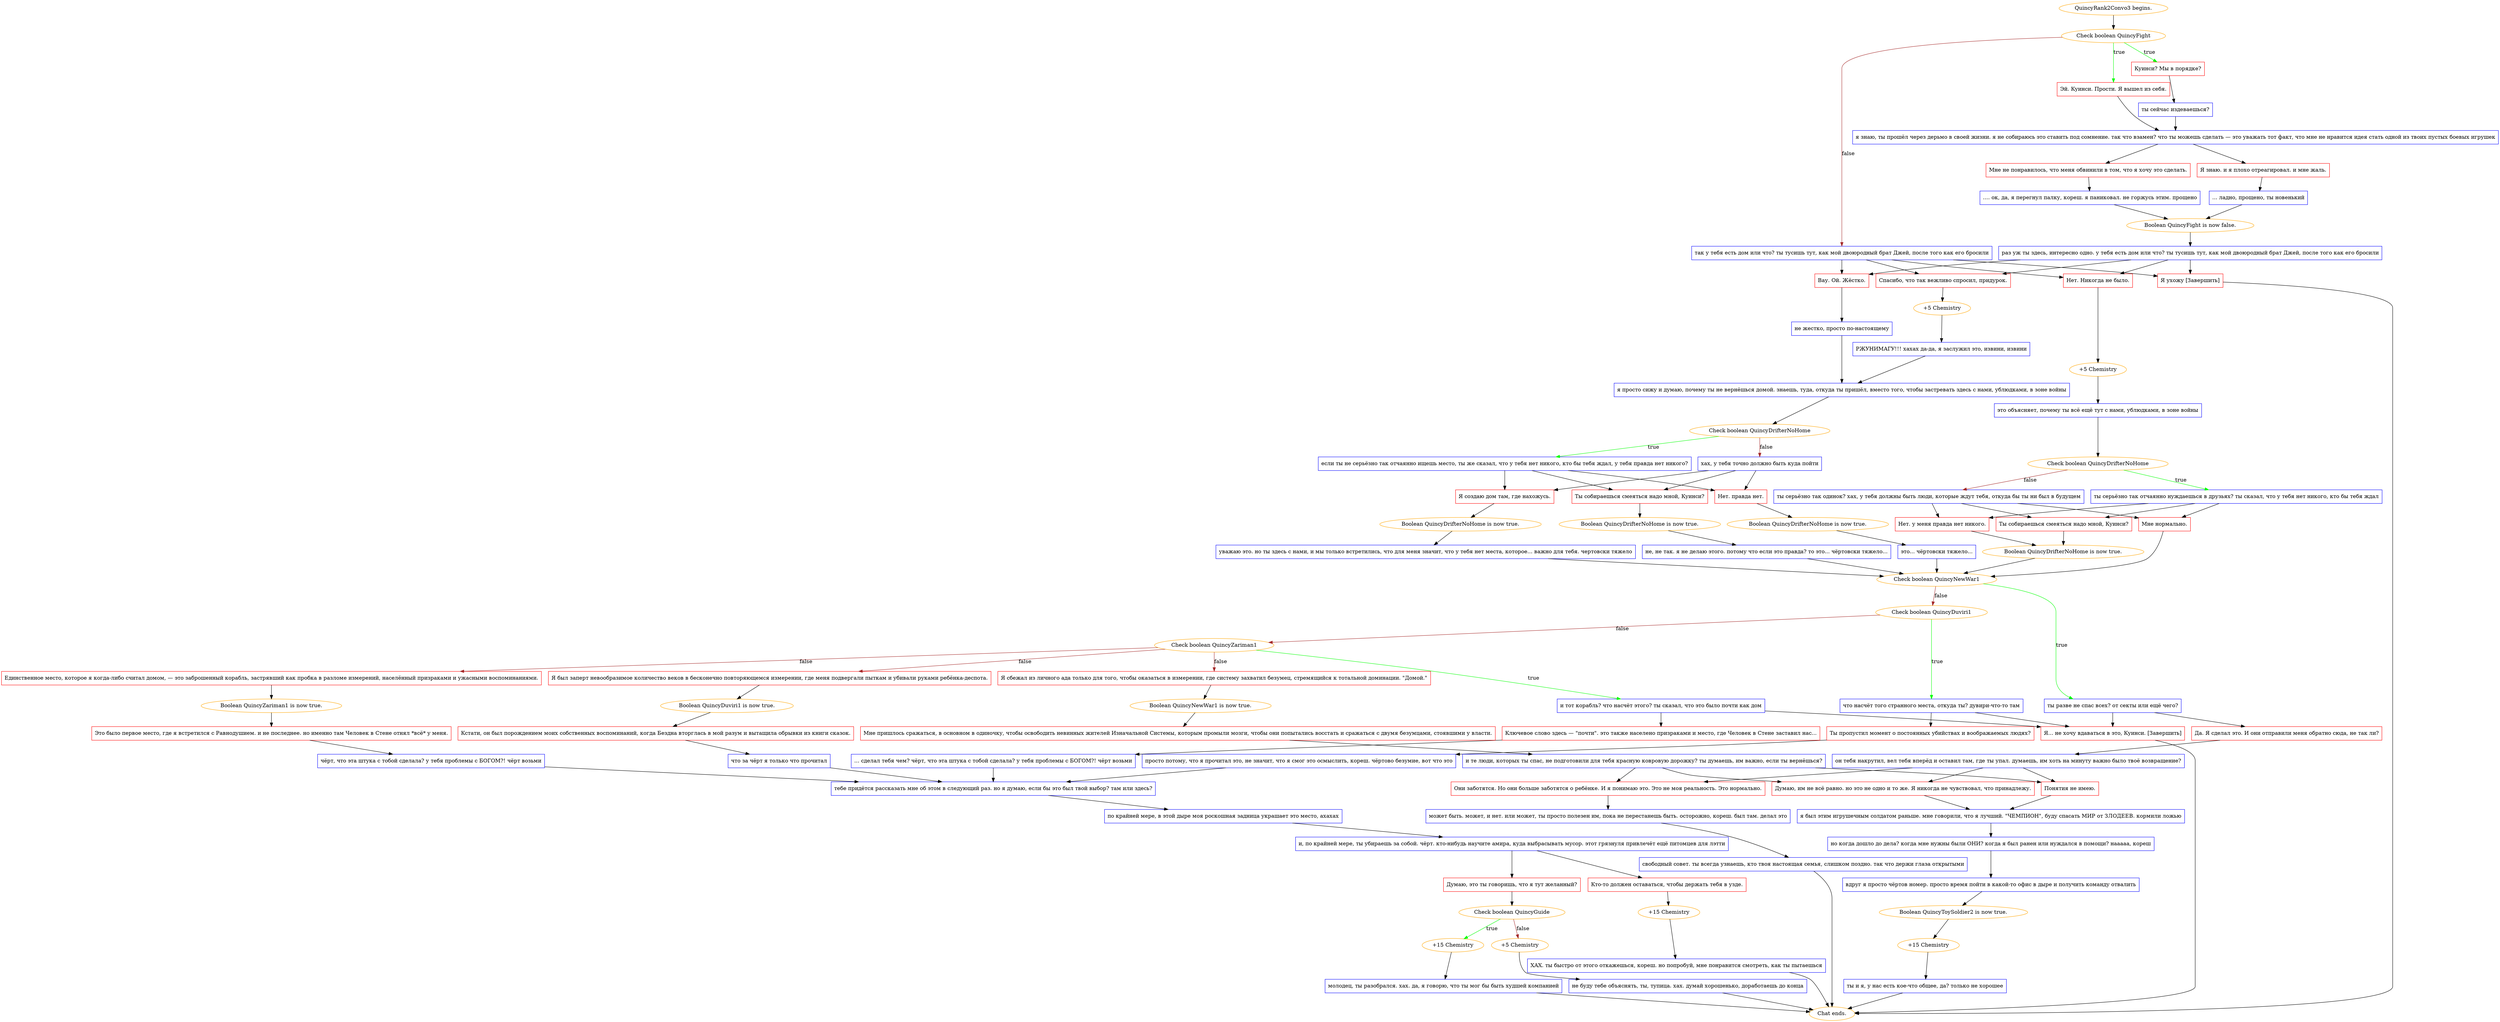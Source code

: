 digraph {
	"QuincyRank2Convo3 begins." [color=orange];
		"QuincyRank2Convo3 begins." -> j1601702419;
	j1601702419 [label="Check boolean QuincyFight",color=orange];
		j1601702419 -> j3537312872 [label=true,color=green];
		j1601702419 -> j997380783 [label=true,color=green];
		j1601702419 -> j1322956721 [label=false,color=brown];
	j3537312872 [label="Куинси? Мы в порядке?",shape=box,color=red];
		j3537312872 -> j2178826958;
	j997380783 [label="Эй. Куинси. Прости. Я вышел из себя.",shape=box,color=red];
		j997380783 -> j994917004;
	j1322956721 [label="так у тебя есть дом или что? ты тусишь тут, как мой двоюродный брат Джей, после того как его бросили",shape=box,color=blue];
		j1322956721 -> j1707541232;
		j1322956721 -> j3072244903;
		j1322956721 -> j3945177725;
		j1322956721 -> j4189420338;
	j2178826958 [label="ты сейчас издеваешься?",shape=box,color=blue];
		j2178826958 -> j994917004;
	j994917004 [label="я знаю, ты прошёл через дерьмо в своей жизни. я не собираюсь это ставить под сомнение. так что взамен? что ты можешь сделать — это уважать тот факт, что мне не нравится идея стать одной из твоих пустых боевых игрушек",shape=box,color=blue];
		j994917004 -> j4103499363;
		j994917004 -> j2537999711;
	j1707541232 [label="Нет. Никогда не было.",shape=box,color=red];
		j1707541232 -> j1587450399;
	j3072244903 [label="Вау. Ой. Жёстко.",shape=box,color=red];
		j3072244903 -> j2996875596;
	j3945177725 [label="Спасибо, что так вежливо спросил, придурок.",shape=box,color=red];
		j3945177725 -> j1556348789;
	j4189420338 [label="Я ухожу [Завершить]",shape=box,color=red];
		j4189420338 -> "Chat ends.";
	j4103499363 [label="Мне не понравилось, что меня обвинили в том, что я хочу это сделать.",shape=box,color=red];
		j4103499363 -> j773072573;
	j2537999711 [label="Я знаю. и я плохо отреагировал. и мне жаль.",shape=box,color=red];
		j2537999711 -> j472583678;
	j1587450399 [label="+5 Chemistry",color=orange];
		j1587450399 -> j198519464;
	j2996875596 [label="не жестко, просто по-настоящему",shape=box,color=blue];
		j2996875596 -> j2473474399;
	j1556348789 [label="+5 Chemistry",color=orange];
		j1556348789 -> j2279873372;
	"Chat ends." [color=orange];
	j773072573 [label=".... ок, да, я перегнул палку, кореш. я паниковал. не горжусь этим. прощено",shape=box,color=blue];
		j773072573 -> j1234020505;
	j472583678 [label="... ладно, прощено, ты новенький",shape=box,color=blue];
		j472583678 -> j1234020505;
	j198519464 [label="это объясняет, почему ты всё ещё тут с нами, ублюдками, в зоне войны",shape=box,color=blue];
		j198519464 -> j4197026530;
	j2473474399 [label="я просто сижу и думаю, почему ты не вернёшься домой. знаешь, туда, откуда ты пришёл, вместо того, чтобы застревать здесь с нами, ублюдками, в зоне войны",shape=box,color=blue];
		j2473474399 -> j1894094016;
	j2279873372 [label="РЖУНИМАГУ!!! хахах да-да, я заслужил это, извини, извини",shape=box,color=blue];
		j2279873372 -> j2473474399;
	j1234020505 [label="Boolean QuincyFight is now false.",color=orange];
		j1234020505 -> j371502690;
	j4197026530 [label="Check boolean QuincyDrifterNoHome",color=orange];
		j4197026530 -> j2358394392 [label=true,color=green];
		j4197026530 -> j3978523743 [label=false,color=brown];
	j1894094016 [label="Check boolean QuincyDrifterNoHome",color=orange];
		j1894094016 -> j1319611030 [label=true,color=green];
		j1894094016 -> j1789534106 [label=false,color=brown];
	j371502690 [label="раз уж ты здесь, интересно одно. у тебя есть дом или что? ты тусишь тут, как мой двоюродный брат Джей, после того как его бросили",shape=box,color=blue];
		j371502690 -> j1707541232;
		j371502690 -> j3072244903;
		j371502690 -> j3945177725;
		j371502690 -> j4189420338;
	j2358394392 [label="ты серьёзно так отчаянно нуждаешься в друзьях? ты сказал, что у тебя нет никого, кто бы тебя ждал",shape=box,color=blue];
		j2358394392 -> j2696610634;
		j2358394392 -> j3686765299;
		j2358394392 -> j1544539107;
	j3978523743 [label="ты серьёзно так одинок? хах, у тебя должны быть люди, которые ждут тебя, откуда бы ты ни был в будущем",shape=box,color=blue];
		j3978523743 -> j2696610634;
		j3978523743 -> j3686765299;
		j3978523743 -> j1544539107;
	j1319611030 [label="если ты не серьёзно так отчаянно ищешь место, ты же сказал, что у тебя нет никого, кто бы тебя ждал, у тебя правда нет никого?",shape=box,color=blue];
		j1319611030 -> j1411938945;
		j1319611030 -> j989424548;
		j1319611030 -> j2986135027;
	j1789534106 [label="хах, у тебя точно должно быть куда пойти",shape=box,color=blue];
		j1789534106 -> j1411938945;
		j1789534106 -> j989424548;
		j1789534106 -> j2986135027;
	j2696610634 [label="Нет. у меня правда нет никого.",shape=box,color=red];
		j2696610634 -> j3282833082;
	j3686765299 [label="Ты собираешься смеяться надо мной, Куинси?",shape=box,color=red];
		j3686765299 -> j3282833082;
	j1544539107 [label="Мне нормально.",shape=box,color=red];
		j1544539107 -> j3757093126;
	j1411938945 [label="Нет. правда нет.",shape=box,color=red];
		j1411938945 -> j3394260946;
	j989424548 [label="Ты собираешься смеяться надо мной, Куинси?",shape=box,color=red];
		j989424548 -> j1430183239;
	j2986135027 [label="Я создаю дом там, где нахожусь.",shape=box,color=red];
		j2986135027 -> j2208195391;
	j3282833082 [label="Boolean QuincyDrifterNoHome is now true.",color=orange];
		j3282833082 -> j3757093126;
	j3757093126 [label="Check boolean QuincyNewWar1",color=orange];
		j3757093126 -> j2450022119 [label=true,color=green];
		j3757093126 -> j2045940686 [label=false,color=brown];
	j3394260946 [label="Boolean QuincyDrifterNoHome is now true.",color=orange];
		j3394260946 -> j611947864;
	j1430183239 [label="Boolean QuincyDrifterNoHome is now true.",color=orange];
		j1430183239 -> j776712690;
	j2208195391 [label="Boolean QuincyDrifterNoHome is now true.",color=orange];
		j2208195391 -> j244104742;
	j2450022119 [label="ты разве не спас всех? от секты или ещё чего?",shape=box,color=blue];
		j2450022119 -> j722226195;
		j2450022119 -> j2210672988;
	j2045940686 [label="Check boolean QuincyDuviri1",color=orange];
		j2045940686 -> j847180810 [label=true,color=green];
		j2045940686 -> j931242892 [label=false,color=brown];
	j611947864 [label="это... чёртовски тяжело...",shape=box,color=blue];
		j611947864 -> j3757093126;
	j776712690 [label="не, не так. я не делаю этого. потому что если это правда? то это... чёртовски тяжело...",shape=box,color=blue];
		j776712690 -> j3757093126;
	j244104742 [label="уважаю это. но ты здесь с нами, и мы только встретились, что для меня значит, что у тебя нет места, которое... важно для тебя. чертовски тяжело",shape=box,color=blue];
		j244104742 -> j3757093126;
	j722226195 [label="Да. Я сделал это. И они отправили меня обратно сюда, не так ли?",shape=box,color=red];
		j722226195 -> j2184798044;
	j2210672988 [label="Я... не хочу вдаваться в это, Куинси. [Завершить]",shape=box,color=red];
		j2210672988 -> "Chat ends.";
	j847180810 [label="что насчёт того странного места, откуда ты? дувири-что-то там",shape=box,color=blue];
		j847180810 -> j2812685911;
		j847180810 -> j2210672988;
	j931242892 [label="Check boolean QuincyZariman1",color=orange];
		j931242892 -> j3393554409 [label=true,color=green];
		j931242892 -> j3933805346 [label=false,color=brown];
		j931242892 -> j4153399285 [label=false,color=brown];
		j931242892 -> j3198266264 [label=false,color=brown];
	j2184798044 [label="он тебя накрутил, вел тебя вперёд и оставил там, где ты упал. думаешь, им хоть на минуту важно было твоё возвращение?",shape=box,color=blue];
		j2184798044 -> j920054412;
		j2184798044 -> j561359616;
		j2184798044 -> j2020102306;
	j2812685911 [label="Ты пропустил момент о постоянных убийствах и воображаемых людях?",shape=box,color=red];
		j2812685911 -> j4160486453;
	j3393554409 [label="и тот корабль? что насчёт этого? ты сказал, что это было почти как дом",shape=box,color=blue];
		j3393554409 -> j386786136;
		j3393554409 -> j2210672988;
	j3933805346 [label="Я сбежал из личного ада только для того, чтобы оказаться в измерении, где систему захватил безумец, стремящийся к тотальной доминации. \"Домой.\"",shape=box,color=red];
		j3933805346 -> j3943882710;
	j4153399285 [label="Единственное место, которое я когда-либо считал домом, — это заброшенный корабль, застрявший как пробка в разломе измерений, населённый призраками и ужасными воспоминаниями.",shape=box,color=red];
		j4153399285 -> j3348986663;
	j3198266264 [label="Я был заперт невообразимое количество веков в бесконечно повторяющемся измерении, где меня подвергали пыткам и убивали руками ребёнка-деспота.",shape=box,color=red];
		j3198266264 -> j3281650227;
	j920054412 [label="Понятия не имею.",shape=box,color=red];
		j920054412 -> j3306239327;
	j561359616 [label="Думаю, им не всё равно. но это не одно и то же. Я никогда не чувствовал, что принадлежу.",shape=box,color=red];
		j561359616 -> j3306239327;
	j2020102306 [label="Они заботятся. Но они больше заботятся о ребёнке. И я понимаю это. Это не моя реальность. Это нормально.",shape=box,color=red];
		j2020102306 -> j1020565773;
	j4160486453 [label="просто потому, что я прочитал это, не значит, что я смог это осмыслить, кореш. чёртово безумие, вот что это",shape=box,color=blue];
		j4160486453 -> j3534784057;
	j386786136 [label="Ключевое слово здесь — \"почти\". это также населено призраками и место, где Человек в Стене заставил нас...",shape=box,color=red];
		j386786136 -> j98774409;
	j3943882710 [label="Boolean QuincyNewWar1 is now true.",color=orange];
		j3943882710 -> j2352229635;
	j3348986663 [label="Boolean QuincyZariman1 is now true.",color=orange];
		j3348986663 -> j3865889367;
	j3281650227 [label="Boolean QuincyDuviri1 is now true.",color=orange];
		j3281650227 -> j2886751351;
	j3306239327 [label="я был этим игрушечным солдатом раньше. мне говорили, что я лучший. \"ЧЕМПИОН\", буду спасать МИР от ЗЛОДЕЕВ. кормили ложью",shape=box,color=blue];
		j3306239327 -> j3825301218;
	j1020565773 [label="может быть. может, и нет. или может, ты просто полезен им, пока не перестанешь быть. осторожно, кореш. был там. делал это",shape=box,color=blue];
		j1020565773 -> j758609881;
	j3534784057 [label="тебе придётся рассказать мне об этом в следующий раз. но я думаю, если бы это был твой выбор? там или здесь?",shape=box,color=blue];
		j3534784057 -> j2201903719;
	j98774409 [label="... сделал тебя чем? чёрт, что эта штука с тобой сделала? у тебя проблемы с БОГОМ?! чёрт возьми",shape=box,color=blue];
		j98774409 -> j3534784057;
	j2352229635 [label="Мне пришлось сражаться, в основном в одиночку, чтобы освободить невинных жителей Изначальной Системы, которым промыли мозги, чтобы они попытались восстать и сражаться с двумя безумцами, стоявшими у власти.",shape=box,color=red];
		j2352229635 -> j1869315139;
	j3865889367 [label="Это было первое место, где я встретился с Равнодушием. и не последнее. но именно там Человек в Стене отнял *всё* у меня.",shape=box,color=red];
		j3865889367 -> j57217766;
	j2886751351 [label="Кстати, он был порождением моих собственных воспоминаний, когда Бездна вторглась в мой разум и вытащила обрывки из книги сказок.",shape=box,color=red];
		j2886751351 -> j2385925007;
	j3825301218 [label="но когда дошло до дела? когда мне нужны были ОНИ? когда я был ранен или нуждался в помощи? нааааа, кореш",shape=box,color=blue];
		j3825301218 -> j2040609250;
	j758609881 [label="свободный совет. ты всегда узнаешь, кто твоя настоящая семья, слишком поздно. так что держи глаза открытыми",shape=box,color=blue];
		j758609881 -> "Chat ends.";
	j2201903719 [label="по крайней мере, в этой дыре моя роскошная задница украшает это место, ахахах",shape=box,color=blue];
		j2201903719 -> j2165356466;
	j1869315139 [label="и те люди, которых ты спас, не подготовили для тебя красную ковровую дорожку? ты думаешь, им важно, если ты вернёшься?",shape=box,color=blue];
		j1869315139 -> j920054412;
		j1869315139 -> j561359616;
		j1869315139 -> j2020102306;
	j57217766 [label="чёрт, что эта штука с тобой сделала? у тебя проблемы с БОГОМ?! чёрт возьми",shape=box,color=blue];
		j57217766 -> j3534784057;
	j2385925007 [label="что за чёрт я только что прочитал",shape=box,color=blue];
		j2385925007 -> j3534784057;
	j2040609250 [label="вдруг я просто чёртов номер. просто время пойти в какой-то офис в дыре и получить команду отвалить",shape=box,color=blue];
		j2040609250 -> j1930931420;
	j2165356466 [label="и, по крайней мере, ты убираешь за собой. чёрт. кто-нибудь научите амира, куда выбрасывать мусор. этот грязнуля привлечёт ещё питомцев для лэтти",shape=box,color=blue];
		j2165356466 -> j1621902218;
		j2165356466 -> j929387176;
	j1930931420 [label="Boolean QuincyToySoldier2 is now true.",color=orange];
		j1930931420 -> j138467463;
	j1621902218 [label="Думаю, это ты говоришь, что я тут желанный?",shape=box,color=red];
		j1621902218 -> j420825227;
	j929387176 [label="Кто-то должен оставаться, чтобы держать тебя в узде.",shape=box,color=red];
		j929387176 -> j3204665191;
	j138467463 [label="+15 Chemistry",color=orange];
		j138467463 -> j2931653449;
	j420825227 [label="Check boolean QuincyGuide",color=orange];
		j420825227 -> j1752036819 [label=true,color=green];
		j420825227 -> j2750491650 [label=false,color=brown];
	j3204665191 [label="+15 Chemistry",color=orange];
		j3204665191 -> j977911105;
	j2931653449 [label="ты и я, у нас есть кое-что общее, да? только не хорошее",shape=box,color=blue];
		j2931653449 -> "Chat ends.";
	j1752036819 [label="+15 Chemistry",color=orange];
		j1752036819 -> j700066641;
	j2750491650 [label="+5 Chemistry",color=orange];
		j2750491650 -> j786838966;
	j977911105 [label="ХАХ. ты быстро от этого откажешься, кореш. но попробуй, мне понравится смотреть, как ты пытаешься",shape=box,color=blue];
		j977911105 -> "Chat ends.";
	j700066641 [label="молодец, ты разобрался. хах. да, я говорю, что ты мог бы быть худшей компанией",shape=box,color=blue];
		j700066641 -> "Chat ends.";
	j786838966 [label="не буду тебе объяснять, ты, тупица. хах. думай хорошенько, доработаешь до конца",shape=box,color=blue];
		j786838966 -> "Chat ends.";
}